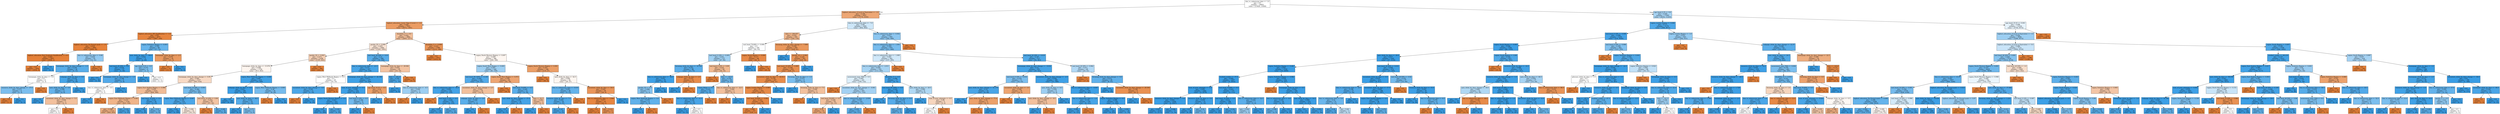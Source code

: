 digraph Tree {
node [shape=box, style="filled", color="black"] ;
0 [label="due_vs_submission_date <= 1.0\ngini = 0.5\nsamples = 26852\nvalue = [13426, 13426]", fillcolor="#e5813900"] ;
1 [label="highest_education_A Level or Equivalent <= 1.0\ngini = 0.358\nsamples = 9357\nvalue = [7174, 2183]", fillcolor="#e58139b1"] ;
0 -> 1 [labeldistance=2.5, labelangle=45, headlabel="True"] ;
2 [label="highest_education_Lower Than A Level <= 1.0\ngini = 0.287\nsamples = 7953\nvalue = [6572, 1381]", fillcolor="#e58139c9"] ;
1 -> 2 ;
3 [label="highest_education_HE Qualification <= 1.0\ngini = 0.05\nsamples = 4071\nvalue = [3967, 104]", fillcolor="#e58139f8"] ;
2 -> 3 ;
4 [label="highest_education_No Formal quals <= 1.0\ngini = 0.016\nsamples = 3982\nvalue = [3950, 32]", fillcolor="#e58139fd"] ;
3 -> 4 ;
5 [label="highest_education_Post Graduate Qualification <= 0.5\ngini = 0.001\nsamples = 3937\nvalue = [3936, 1]", fillcolor="#e58139ff"] ;
4 -> 5 ;
6 [label="gini = 0.0\nsamples = 3936\nvalue = [3936, 0]", fillcolor="#e58139ff"] ;
5 -> 6 ;
7 [label="gini = 0.0\nsamples = 1\nvalue = [0, 1]", fillcolor="#399de5ff"] ;
5 -> 7 ;
8 [label="due_vs_submission_date <= 0.06\ngini = 0.429\nsamples = 45\nvalue = [14, 31]", fillcolor="#399de58c"] ;
4 -> 8 ;
9 [label="homepage_clicks_by_days_change <= -1.5\ngini = 0.239\nsamples = 36\nvalue = [5, 31]", fillcolor="#399de5d6"] ;
8 -> 9 ;
10 [label="homepage_clicks_by_days <= 1.0\ngini = 0.5\nsamples = 6\nvalue = [3, 3]", fillcolor="#e5813900"] ;
9 -> 10 ;
11 [label="resource_clicks_by_days_change <= -37.0\ngini = 0.375\nsamples = 4\nvalue = [1, 3]", fillcolor="#399de5aa"] ;
10 -> 11 ;
12 [label="gini = 0.0\nsamples = 1\nvalue = [1, 0]", fillcolor="#e58139ff"] ;
11 -> 12 ;
13 [label="gini = 0.0\nsamples = 3\nvalue = [0, 3]", fillcolor="#399de5ff"] ;
11 -> 13 ;
14 [label="gini = 0.0\nsamples = 2\nvalue = [2, 0]", fillcolor="#e58139ff"] ;
10 -> 14 ;
15 [label="subpage_clicks_by_days <= 0.5\ngini = 0.124\nsamples = 30\nvalue = [2, 28]", fillcolor="#399de5ed"] ;
9 -> 15 ;
16 [label="quiz_clicks_by_days <= 3.0\ngini = 0.298\nsamples = 11\nvalue = [2, 9]", fillcolor="#399de5c6"] ;
15 -> 16 ;
17 [label="gini = 0.0\nsamples = 8\nvalue = [0, 8]", fillcolor="#399de5ff"] ;
16 -> 17 ;
18 [label="oucontent_clicks_by_days_change <= 5.5\ngini = 0.444\nsamples = 3\nvalue = [2, 1]", fillcolor="#e581397f"] ;
16 -> 18 ;
19 [label="gini = 0.5\nsamples = 2\nvalue = [1, 1]", fillcolor="#e5813900"] ;
18 -> 19 ;
20 [label="gini = 0.0\nsamples = 1\nvalue = [1, 0]", fillcolor="#e58139ff"] ;
18 -> 20 ;
21 [label="gini = 0.0\nsamples = 19\nvalue = [0, 19]", fillcolor="#399de5ff"] ;
15 -> 21 ;
22 [label="gini = 0.0\nsamples = 9\nvalue = [9, 0]", fillcolor="#e58139ff"] ;
8 -> 22 ;
23 [label="region_Yorkshire Region <= 0.003\ngini = 0.309\nsamples = 89\nvalue = [17, 72]", fillcolor="#399de5c3"] ;
3 -> 23 ;
24 [label="quiz_clicks_by_days <= 100.0\ngini = 0.055\nsamples = 71\nvalue = [2, 69]", fillcolor="#399de5f8"] ;
23 -> 24 ;
25 [label="imd_band_20-30% <= 0.5\ngini = 0.029\nsamples = 67\nvalue = [1, 66]", fillcolor="#399de5fb"] ;
24 -> 25 ;
26 [label="gini = 0.0\nsamples = 58\nvalue = [0, 58]", fillcolor="#399de5ff"] ;
25 -> 26 ;
27 [label="homepage_clicks_by_days_change <= -1.5\ngini = 0.198\nsamples = 9\nvalue = [1, 8]", fillcolor="#399de5df"] ;
25 -> 27 ;
28 [label="due_vs_submission_date <= -3.5\ngini = 0.5\nsamples = 2\nvalue = [1, 1]", fillcolor="#e5813900"] ;
27 -> 28 ;
29 [label="gini = 0.0\nsamples = 1\nvalue = [0, 1]", fillcolor="#399de5ff"] ;
28 -> 29 ;
30 [label="gini = 0.0\nsamples = 1\nvalue = [1, 0]", fillcolor="#e58139ff"] ;
28 -> 30 ;
31 [label="gini = 0.0\nsamples = 7\nvalue = [0, 7]", fillcolor="#399de5ff"] ;
27 -> 31 ;
32 [label="age_band_0-35 <= 0.5\ngini = 0.375\nsamples = 4\nvalue = [1, 3]", fillcolor="#399de5aa"] ;
24 -> 32 ;
33 [label="gini = 0.0\nsamples = 2\nvalue = [0, 2]", fillcolor="#399de5ff"] ;
32 -> 33 ;
34 [label="gini = 0.5\nsamples = 2\nvalue = [1, 1]", fillcolor="#e5813900"] ;
32 -> 34 ;
35 [label="homepage_clicks_by_days <= 2.5\ngini = 0.278\nsamples = 18\nvalue = [15, 3]", fillcolor="#e58139cc"] ;
23 -> 35 ;
36 [label="gini = 0.0\nsamples = 15\nvalue = [15, 0]", fillcolor="#e58139ff"] ;
35 -> 36 ;
37 [label="gini = 0.0\nsamples = 3\nvalue = [0, 3]", fillcolor="#399de5ff"] ;
35 -> 37 ;
38 [label="disability_Y <= 0.0\ngini = 0.441\nsamples = 3882\nvalue = [2605, 1277]", fillcolor="#e5813982"] ;
2 -> 38 ;
39 [label="gender_M <= 0.999\ngini = 0.493\nsamples = 2484\nvalue = [1393, 1091]", fillcolor="#e5813937"] ;
38 -> 39 ;
40 [label="gender_M <= 0.001\ngini = 0.473\nsamples = 2198\nvalue = [1355, 843]", fillcolor="#e5813960"] ;
39 -> 40 ;
41 [label="homepage_clicks_by_days <= 15.976\ngini = 0.499\nsamples = 1756\nvalue = [913, 843]", fillcolor="#e5813914"] ;
40 -> 41 ;
42 [label="homepage_clicks_by_days_change <= 0.95\ngini = 0.485\nsamples = 1537\nvalue = [903, 634]", fillcolor="#e581394c"] ;
41 -> 42 ;
43 [label="region_East Anglian Region <= 0.986\ngini = 0.435\nsamples = 1215\nvalue = [826, 389]", fillcolor="#e5813987"] ;
42 -> 43 ;
44 [label="region_East Midlands Region <= 0.993\ngini = 0.412\nsamples = 1159\nvalue = [823, 336]", fillcolor="#e5813997"] ;
43 -> 44 ;
45 [label="gini = 0.388\nsamples = 1113\nvalue = [820, 293]", fillcolor="#e58139a4"] ;
44 -> 45 ;
46 [label="gini = 0.122\nsamples = 46\nvalue = [3, 43]", fillcolor="#399de5ed"] ;
44 -> 46 ;
47 [label="imd_band_10-20% <= 0.5\ngini = 0.101\nsamples = 56\nvalue = [3, 53]", fillcolor="#399de5f1"] ;
43 -> 47 ;
48 [label="gini = 0.043\nsamples = 46\nvalue = [1, 45]", fillcolor="#399de5f9"] ;
47 -> 48 ;
49 [label="gini = 0.32\nsamples = 10\nvalue = [2, 8]", fillcolor="#399de5bf"] ;
47 -> 49 ;
50 [label="imd_band_10-20% <= 0.003\ngini = 0.364\nsamples = 322\nvalue = [77, 245]", fillcolor="#399de5af"] ;
42 -> 50 ;
51 [label="region_West Midlands Region <= 0.047\ngini = 0.156\nsamples = 235\nvalue = [20, 215]", fillcolor="#399de5e7"] ;
50 -> 51 ;
52 [label="gini = 0.02\nsamples = 202\nvalue = [2, 200]", fillcolor="#399de5fc"] ;
51 -> 52 ;
53 [label="gini = 0.496\nsamples = 33\nvalue = [18, 15]", fillcolor="#e581392a"] ;
51 -> 53 ;
54 [label="imd_band_10-20% <= 0.96\ngini = 0.452\nsamples = 87\nvalue = [57, 30]", fillcolor="#e5813979"] ;
50 -> 54 ;
55 [label="gini = 0.0\nsamples = 52\nvalue = [52, 0]", fillcolor="#e58139ff"] ;
54 -> 55 ;
56 [label="gini = 0.245\nsamples = 35\nvalue = [5, 30]", fillcolor="#399de5d4"] ;
54 -> 56 ;
57 [label="region_West Midlands Region <= 0.006\ngini = 0.087\nsamples = 219\nvalue = [10, 209]", fillcolor="#399de5f3"] ;
41 -> 57 ;
58 [label="subpage_clicks_by_days <= 8.5\ngini = 0.021\nsamples = 185\nvalue = [2, 183]", fillcolor="#399de5fc"] ;
57 -> 58 ;
59 [label="gini = 0.0\nsamples = 169\nvalue = [0, 169]", fillcolor="#399de5ff"] ;
58 -> 59 ;
60 [label="quiz_clicks_by_days <= 48.5\ngini = 0.219\nsamples = 16\nvalue = [2, 14]", fillcolor="#399de5db"] ;
58 -> 60 ;
61 [label="gini = 0.0\nsamples = 8\nvalue = [0, 8]", fillcolor="#399de5ff"] ;
60 -> 61 ;
62 [label="gini = 0.375\nsamples = 8\nvalue = [2, 6]", fillcolor="#399de5aa"] ;
60 -> 62 ;
63 [label="region_West Midlands Region <= 0.905\ngini = 0.36\nsamples = 34\nvalue = [8, 26]", fillcolor="#399de5b1"] ;
57 -> 63 ;
64 [label="gini = 0.0\nsamples = 8\nvalue = [8, 0]", fillcolor="#e58139ff"] ;
63 -> 64 ;
65 [label="gini = 0.0\nsamples = 26\nvalue = [0, 26]", fillcolor="#399de5ff"] ;
63 -> 65 ;
66 [label="gini = 0.0\nsamples = 442\nvalue = [442, 0]", fillcolor="#e58139ff"] ;
40 -> 66 ;
67 [label="imd_band_40-50% <= 0.03\ngini = 0.23\nsamples = 286\nvalue = [38, 248]", fillcolor="#399de5d8"] ;
39 -> 67 ;
68 [label="due_vs_submission_date <= -23.5\ngini = 0.137\nsamples = 257\nvalue = [19, 238]", fillcolor="#399de5eb"] ;
67 -> 68 ;
69 [label="region_West Midlands Region <= 0.5\ngini = 0.5\nsamples = 20\nvalue = [10, 10]", fillcolor="#e5813900"] ;
68 -> 69 ;
70 [label="oucontent_clicks_by_days_change <= -4.0\ngini = 0.165\nsamples = 11\nvalue = [1, 10]", fillcolor="#399de5e6"] ;
69 -> 70 ;
71 [label="gini = 0.0\nsamples = 1\nvalue = [1, 0]", fillcolor="#e58139ff"] ;
70 -> 71 ;
72 [label="gini = 0.0\nsamples = 10\nvalue = [0, 10]", fillcolor="#399de5ff"] ;
70 -> 72 ;
73 [label="gini = 0.0\nsamples = 9\nvalue = [9, 0]", fillcolor="#e58139ff"] ;
69 -> 73 ;
74 [label="homepage_clicks_by_days_change <= 26.306\ngini = 0.073\nsamples = 237\nvalue = [9, 228]", fillcolor="#399de5f5"] ;
68 -> 74 ;
75 [label="num_of_prev_attempts <= 0.5\ngini = 0.042\nsamples = 232\nvalue = [5, 227]", fillcolor="#399de5f9"] ;
74 -> 75 ;
76 [label="region_North Western Region <= 0.5\ngini = 0.027\nsamples = 223\nvalue = [3, 220]", fillcolor="#399de5fc"] ;
75 -> 76 ;
77 [label="gini = 0.01\nsamples = 201\nvalue = [1, 200]", fillcolor="#399de5fe"] ;
76 -> 77 ;
78 [label="gini = 0.165\nsamples = 22\nvalue = [2, 20]", fillcolor="#399de5e6"] ;
76 -> 78 ;
79 [label="imd_band_0-10% <= 0.5\ngini = 0.346\nsamples = 9\nvalue = [2, 7]", fillcolor="#399de5b6"] ;
75 -> 79 ;
80 [label="gini = 0.0\nsamples = 7\nvalue = [0, 7]", fillcolor="#399de5ff"] ;
79 -> 80 ;
81 [label="gini = 0.0\nsamples = 2\nvalue = [2, 0]", fillcolor="#e58139ff"] ;
79 -> 81 ;
82 [label="age_band_35-55 <= 0.5\ngini = 0.32\nsamples = 5\nvalue = [4, 1]", fillcolor="#e58139bf"] ;
74 -> 82 ;
83 [label="gini = 0.0\nsamples = 1\nvalue = [0, 1]", fillcolor="#399de5ff"] ;
82 -> 83 ;
84 [label="gini = 0.0\nsamples = 4\nvalue = [4, 0]", fillcolor="#e58139ff"] ;
82 -> 84 ;
85 [label="homepage_clicks_by_days <= 29.082\ngini = 0.452\nsamples = 29\nvalue = [19, 10]", fillcolor="#e5813979"] ;
67 -> 85 ;
86 [label="date <= 201.0\ngini = 0.165\nsamples = 11\nvalue = [1, 10]", fillcolor="#399de5e6"] ;
85 -> 86 ;
87 [label="gini = 0.0\nsamples = 8\nvalue = [0, 8]", fillcolor="#399de5ff"] ;
86 -> 87 ;
88 [label="due_vs_submission_date <= -4.5\ngini = 0.444\nsamples = 3\nvalue = [1, 2]", fillcolor="#399de57f"] ;
86 -> 88 ;
89 [label="gini = 0.0\nsamples = 1\nvalue = [1, 0]", fillcolor="#e58139ff"] ;
88 -> 89 ;
90 [label="gini = 0.0\nsamples = 2\nvalue = [0, 2]", fillcolor="#399de5ff"] ;
88 -> 90 ;
91 [label="gini = 0.0\nsamples = 18\nvalue = [18, 0]", fillcolor="#e58139ff"] ;
85 -> 91 ;
92 [label="disability_Y <= 0.999\ngini = 0.231\nsamples = 1398\nvalue = [1212, 186]", fillcolor="#e58139d8"] ;
38 -> 92 ;
93 [label="gini = 0.0\nsamples = 1012\nvalue = [1012, 0]", fillcolor="#e58139ff"] ;
92 -> 93 ;
94 [label="region_North Western Region <= 0.007\ngini = 0.499\nsamples = 386\nvalue = [200, 186]", fillcolor="#e5813912"] ;
92 -> 94 ;
95 [label="region_South West Region <= 0.005\ngini = 0.447\nsamples = 240\nvalue = [81, 159]", fillcolor="#399de57d"] ;
94 -> 95 ;
96 [label="imd_band_90-100% <= 0.109\ngini = 0.209\nsamples = 160\nvalue = [19, 141]", fillcolor="#399de5dd"] ;
95 -> 96 ;
97 [label="due_vs_submission_date <= -45.0\ngini = 0.094\nsamples = 142\nvalue = [7, 135]", fillcolor="#399de5f2"] ;
96 -> 97 ;
98 [label="gini = 0.0\nsamples = 1\nvalue = [1, 0]", fillcolor="#e58139ff"] ;
97 -> 98 ;
99 [label="imd_band_0-10% <= 0.5\ngini = 0.081\nsamples = 141\nvalue = [6, 135]", fillcolor="#399de5f4"] ;
97 -> 99 ;
100 [label="gini = 0.05\nsamples = 118\nvalue = [3, 115]", fillcolor="#399de5f8"] ;
99 -> 100 ;
101 [label="gini = 0.227\nsamples = 23\nvalue = [3, 20]", fillcolor="#399de5d9"] ;
99 -> 101 ;
102 [label="oucontent_clicks_by_days_change <= 2.5\ngini = 0.444\nsamples = 18\nvalue = [12, 6]", fillcolor="#e581397f"] ;
96 -> 102 ;
103 [label="subpage_clicks_by_days <= 2.0\ngini = 0.245\nsamples = 7\nvalue = [1, 6]", fillcolor="#399de5d4"] ;
102 -> 103 ;
104 [label="gini = 0.0\nsamples = 6\nvalue = [0, 6]", fillcolor="#399de5ff"] ;
103 -> 104 ;
105 [label="gini = 0.0\nsamples = 1\nvalue = [1, 0]", fillcolor="#e58139ff"] ;
103 -> 105 ;
106 [label="gini = 0.0\nsamples = 11\nvalue = [11, 0]", fillcolor="#e58139ff"] ;
102 -> 106 ;
107 [label="region_South West Region <= 0.972\ngini = 0.349\nsamples = 80\nvalue = [62, 18]", fillcolor="#e58139b5"] ;
95 -> 107 ;
108 [label="gini = 0.0\nsamples = 59\nvalue = [59, 0]", fillcolor="#e58139ff"] ;
107 -> 108 ;
109 [label="imd_band_70-80% <= 0.5\ngini = 0.245\nsamples = 21\nvalue = [3, 18]", fillcolor="#399de5d4"] ;
107 -> 109 ;
110 [label="quiz_clicks_by_days_change <= 37.0\ngini = 0.105\nsamples = 18\nvalue = [1, 17]", fillcolor="#399de5f0"] ;
109 -> 110 ;
111 [label="gini = 0.0\nsamples = 17\nvalue = [0, 17]", fillcolor="#399de5ff"] ;
110 -> 111 ;
112 [label="gini = 0.0\nsamples = 1\nvalue = [1, 0]", fillcolor="#e58139ff"] ;
110 -> 112 ;
113 [label="date <= 92.5\ngini = 0.444\nsamples = 3\nvalue = [2, 1]", fillcolor="#e581397f"] ;
109 -> 113 ;
114 [label="gini = 0.0\nsamples = 1\nvalue = [0, 1]", fillcolor="#399de5ff"] ;
113 -> 114 ;
115 [label="gini = 0.0\nsamples = 2\nvalue = [2, 0]", fillcolor="#e58139ff"] ;
113 -> 115 ;
116 [label="region_North Western Region <= 0.991\ngini = 0.301\nsamples = 146\nvalue = [119, 27]", fillcolor="#e58139c5"] ;
94 -> 116 ;
117 [label="gini = 0.0\nsamples = 90\nvalue = [90, 0]", fillcolor="#e58139ff"] ;
116 -> 117 ;
118 [label="quiz_clicks_by_days <= 42.5\ngini = 0.499\nsamples = 56\nvalue = [29, 27]", fillcolor="#e5813912"] ;
116 -> 118 ;
119 [label="due_vs_submission_date <= 0.019\ngini = 0.293\nsamples = 28\nvalue = [5, 23]", fillcolor="#399de5c8"] ;
118 -> 119 ;
120 [label="resource_clicks_by_days <= 7.5\ngini = 0.204\nsamples = 26\nvalue = [3, 23]", fillcolor="#399de5de"] ;
119 -> 120 ;
121 [label="gini = 0.147\nsamples = 25\nvalue = [2, 23]", fillcolor="#399de5e9"] ;
120 -> 121 ;
122 [label="gini = 0.0\nsamples = 1\nvalue = [1, 0]", fillcolor="#e58139ff"] ;
120 -> 122 ;
123 [label="gini = 0.0\nsamples = 2\nvalue = [2, 0]", fillcolor="#e58139ff"] ;
119 -> 123 ;
124 [label="oucontent_clicks_by_days <= 30.0\ngini = 0.245\nsamples = 28\nvalue = [24, 4]", fillcolor="#e58139d4"] ;
118 -> 124 ;
125 [label="due_vs_submission_date <= -1.049\ngini = 0.077\nsamples = 25\nvalue = [24, 1]", fillcolor="#e58139f4"] ;
124 -> 125 ;
126 [label="gini = 0.0\nsamples = 17\nvalue = [17, 0]", fillcolor="#e58139ff"] ;
125 -> 126 ;
127 [label="gini = 0.219\nsamples = 8\nvalue = [7, 1]", fillcolor="#e58139db"] ;
125 -> 127 ;
128 [label="gini = 0.0\nsamples = 3\nvalue = [0, 3]", fillcolor="#399de5ff"] ;
124 -> 128 ;
129 [label="due_vs_submission_date <= -7.0\ngini = 0.49\nsamples = 1404\nvalue = [602, 802]", fillcolor="#399de540"] ;
1 -> 129 ;
130 [label="date <= 166.057\ngini = 0.416\nsamples = 454\nvalue = [320, 134]", fillcolor="#e5813994"] ;
129 -> 130 ;
131 [label="imd_band_70-80% <= 0.009\ngini = 0.5\nsamples = 185\nvalue = [92, 93]", fillcolor="#399de503"] ;
130 -> 131 ;
132 [label="imd_band_0-10% <= 0.005\ngini = 0.451\nsamples = 137\nvalue = [47, 90]", fillcolor="#399de57a"] ;
131 -> 132 ;
133 [label="forumng_clicks_by_days <= 16.169\ngini = 0.252\nsamples = 88\nvalue = [13, 75]", fillcolor="#399de5d3"] ;
132 -> 133 ;
134 [label="due_vs_submission_date <= -36.0\ngini = 0.051\nsamples = 76\nvalue = [2, 74]", fillcolor="#399de5f8"] ;
133 -> 134 ;
135 [label="gender_M <= 0.5\ngini = 0.408\nsamples = 7\nvalue = [2, 5]", fillcolor="#399de599"] ;
134 -> 135 ;
136 [label="region_West Midlands Region <= 0.5\ngini = 0.278\nsamples = 6\nvalue = [1, 5]", fillcolor="#399de5cc"] ;
135 -> 136 ;
137 [label="gini = 0.0\nsamples = 5\nvalue = [0, 5]", fillcolor="#399de5ff"] ;
136 -> 137 ;
138 [label="gini = 0.0\nsamples = 1\nvalue = [1, 0]", fillcolor="#e58139ff"] ;
136 -> 138 ;
139 [label="gini = 0.0\nsamples = 1\nvalue = [1, 0]", fillcolor="#e58139ff"] ;
135 -> 139 ;
140 [label="gini = 0.0\nsamples = 69\nvalue = [0, 69]", fillcolor="#399de5ff"] ;
134 -> 140 ;
141 [label="subpage_clicks_by_days <= 2.0\ngini = 0.153\nsamples = 12\nvalue = [11, 1]", fillcolor="#e58139e8"] ;
133 -> 141 ;
142 [label="gini = 0.0\nsamples = 1\nvalue = [0, 1]", fillcolor="#399de5ff"] ;
141 -> 142 ;
143 [label="gini = 0.0\nsamples = 11\nvalue = [11, 0]", fillcolor="#e58139ff"] ;
141 -> 143 ;
144 [label="imd_band_0-10% <= 0.99\ngini = 0.425\nsamples = 49\nvalue = [34, 15]", fillcolor="#e581398e"] ;
132 -> 144 ;
145 [label="gini = 0.0\nsamples = 30\nvalue = [30, 0]", fillcolor="#e58139ff"] ;
144 -> 145 ;
146 [label="date <= 145.0\ngini = 0.332\nsamples = 19\nvalue = [4, 15]", fillcolor="#399de5bb"] ;
144 -> 146 ;
147 [label="region_Wales <= 0.5\ngini = 0.219\nsamples = 16\nvalue = [2, 14]", fillcolor="#399de5db"] ;
146 -> 147 ;
148 [label="due_vs_submission_date <= -11.5\ngini = 0.124\nsamples = 15\nvalue = [1, 14]", fillcolor="#399de5ed"] ;
147 -> 148 ;
149 [label="gini = 0.0\nsamples = 13\nvalue = [0, 13]", fillcolor="#399de5ff"] ;
148 -> 149 ;
150 [label="gini = 0.5\nsamples = 2\nvalue = [1, 1]", fillcolor="#e5813900"] ;
148 -> 150 ;
151 [label="gini = 0.0\nsamples = 1\nvalue = [1, 0]", fillcolor="#e58139ff"] ;
147 -> 151 ;
152 [label="due_vs_submission_date <= -22.5\ngini = 0.444\nsamples = 3\nvalue = [2, 1]", fillcolor="#e581397f"] ;
146 -> 152 ;
153 [label="gini = 0.0\nsamples = 2\nvalue = [2, 0]", fillcolor="#e58139ff"] ;
152 -> 153 ;
154 [label="gini = 0.0\nsamples = 1\nvalue = [0, 1]", fillcolor="#399de5ff"] ;
152 -> 154 ;
155 [label="region_South Region <= 0.009\ngini = 0.117\nsamples = 48\nvalue = [45, 3]", fillcolor="#e58139ee"] ;
131 -> 155 ;
156 [label="gini = 0.0\nsamples = 3\nvalue = [0, 3]", fillcolor="#399de5ff"] ;
155 -> 156 ;
157 [label="gini = 0.0\nsamples = 45\nvalue = [45, 0]", fillcolor="#e58139ff"] ;
155 -> 157 ;
158 [label="forumng_clicks_by_days_change <= -7.999\ngini = 0.258\nsamples = 269\nvalue = [228, 41]", fillcolor="#e58139d1"] ;
130 -> 158 ;
159 [label="gini = 0.0\nsamples = 7\nvalue = [0, 7]", fillcolor="#399de5ff"] ;
158 -> 159 ;
160 [label="gender_M <= 0.992\ngini = 0.226\nsamples = 262\nvalue = [228, 34]", fillcolor="#e58139d9"] ;
158 -> 160 ;
161 [label="imd_band_10-20% <= 0.985\ngini = 0.189\nsamples = 255\nvalue = [228, 27]", fillcolor="#e58139e1"] ;
160 -> 161 ;
162 [label="oucontent_clicks_by_days <= 44.812\ngini = 0.156\nsamples = 247\nvalue = [226, 21]", fillcolor="#e58139e7"] ;
161 -> 162 ;
163 [label="region_London Region <= 0.985\ngini = 0.13\nsamples = 243\nvalue = [226, 17]", fillcolor="#e58139ec"] ;
162 -> 163 ;
164 [label="imd_band_50-60% <= 0.992\ngini = 0.103\nsamples = 239\nvalue = [226, 13]", fillcolor="#e58139f0"] ;
163 -> 164 ;
165 [label="gini = 0.089\nsamples = 237\nvalue = [226, 11]", fillcolor="#e58139f3"] ;
164 -> 165 ;
166 [label="gini = 0.0\nsamples = 2\nvalue = [0, 2]", fillcolor="#399de5ff"] ;
164 -> 166 ;
167 [label="gini = 0.0\nsamples = 4\nvalue = [0, 4]", fillcolor="#399de5ff"] ;
163 -> 167 ;
168 [label="gini = 0.0\nsamples = 4\nvalue = [0, 4]", fillcolor="#399de5ff"] ;
162 -> 168 ;
169 [label="forumng_clicks_by_days <= 1.5\ngini = 0.375\nsamples = 8\nvalue = [2, 6]", fillcolor="#399de5aa"] ;
161 -> 169 ;
170 [label="gini = 0.0\nsamples = 5\nvalue = [0, 5]", fillcolor="#399de5ff"] ;
169 -> 170 ;
171 [label="forumng_clicks_by_days <= 7.5\ngini = 0.444\nsamples = 3\nvalue = [2, 1]", fillcolor="#e581397f"] ;
169 -> 171 ;
172 [label="gini = 0.0\nsamples = 2\nvalue = [2, 0]", fillcolor="#e58139ff"] ;
171 -> 172 ;
173 [label="gini = 0.0\nsamples = 1\nvalue = [0, 1]", fillcolor="#399de5ff"] ;
171 -> 173 ;
174 [label="gini = 0.0\nsamples = 7\nvalue = [0, 7]", fillcolor="#399de5ff"] ;
160 -> 174 ;
175 [label="due_vs_submission_date <= 0.002\ngini = 0.417\nsamples = 950\nvalue = [282, 668]", fillcolor="#399de593"] ;
129 -> 175 ;
176 [label="due_vs_submission_date <= -1.001\ngini = 0.365\nsamples = 879\nvalue = [211, 668]", fillcolor="#399de5ae"] ;
175 -> 176 ;
177 [label="due_vs_submission_date <= -1.995\ngini = 0.491\nsamples = 362\nvalue = [157, 205]", fillcolor="#399de53c"] ;
176 -> 177 ;
178 [label="due_vs_submission_date <= -2.011\ngini = 0.458\nsamples = 318\nvalue = [113, 205]", fillcolor="#399de572"] ;
177 -> 178 ;
179 [label="assessment_type_TMA <= 0.5\ngini = 0.495\nsamples = 241\nvalue = [109, 132]", fillcolor="#399de52c"] ;
178 -> 179 ;
180 [label="gini = 0.0\nsamples = 38\nvalue = [38, 0]", fillcolor="#e58139ff"] ;
179 -> 180 ;
181 [label="oucontent_clicks_by_days_change <= -0.061\ngini = 0.455\nsamples = 203\nvalue = [71, 132]", fillcolor="#399de576"] ;
179 -> 181 ;
182 [label="imd_band_50-60% <= 0.5\ngini = 0.448\nsamples = 62\nvalue = [41, 21]", fillcolor="#e581397c"] ;
181 -> 182 ;
183 [label="gini = 0.35\nsamples = 53\nvalue = [41, 12]", fillcolor="#e58139b4"] ;
182 -> 183 ;
184 [label="gini = 0.0\nsamples = 9\nvalue = [0, 9]", fillcolor="#399de5ff"] ;
182 -> 184 ;
185 [label="due_vs_submission_date <= -2.939\ngini = 0.335\nsamples = 141\nvalue = [30, 111]", fillcolor="#399de5ba"] ;
181 -> 185 ;
186 [label="gini = 0.259\nsamples = 131\nvalue = [20, 111]", fillcolor="#399de5d1"] ;
185 -> 186 ;
187 [label="gini = 0.0\nsamples = 10\nvalue = [10, 0]", fillcolor="#e58139ff"] ;
185 -> 187 ;
188 [label="disability_Y <= 0.5\ngini = 0.098\nsamples = 77\nvalue = [4, 73]", fillcolor="#399de5f1"] ;
178 -> 188 ;
189 [label="imd_band_90-100% <= 0.5\ngini = 0.029\nsamples = 69\nvalue = [1, 68]", fillcolor="#399de5fb"] ;
188 -> 189 ;
190 [label="gini = 0.0\nsamples = 61\nvalue = [0, 61]", fillcolor="#399de5ff"] ;
189 -> 190 ;
191 [label="forumng_clicks_by_days <= 6.5\ngini = 0.219\nsamples = 8\nvalue = [1, 7]", fillcolor="#399de5db"] ;
189 -> 191 ;
192 [label="gini = 0.278\nsamples = 6\nvalue = [1, 5]", fillcolor="#399de5cc"] ;
191 -> 192 ;
193 [label="gini = 0.0\nsamples = 2\nvalue = [0, 2]", fillcolor="#399de5ff"] ;
191 -> 193 ;
194 [label="quiz_clicks_by_days <= 20.5\ngini = 0.469\nsamples = 8\nvalue = [3, 5]", fillcolor="#399de566"] ;
188 -> 194 ;
195 [label="gini = 0.0\nsamples = 3\nvalue = [0, 3]", fillcolor="#399de5ff"] ;
194 -> 195 ;
196 [label="num_of_prev_attempts <= 0.5\ngini = 0.48\nsamples = 5\nvalue = [3, 2]", fillcolor="#e5813955"] ;
194 -> 196 ;
197 [label="gini = 0.5\nsamples = 4\nvalue = [2, 2]", fillcolor="#e5813900"] ;
196 -> 197 ;
198 [label="gini = 0.0\nsamples = 1\nvalue = [1, 0]", fillcolor="#e58139ff"] ;
196 -> 198 ;
199 [label="gini = 0.0\nsamples = 44\nvalue = [44, 0]", fillcolor="#e58139ff"] ;
177 -> 199 ;
200 [label="imd_band_20-30% <= 0.019\ngini = 0.187\nsamples = 517\nvalue = [54, 463]", fillcolor="#399de5e1"] ;
176 -> 200 ;
201 [label="homepage_clicks_by_days_change <= -0.032\ngini = 0.12\nsamples = 451\nvalue = [29, 422]", fillcolor="#399de5ed"] ;
200 -> 201 ;
202 [label="imd_band_0-10% <= 0.016\ngini = 0.378\nsamples = 71\nvalue = [18, 53]", fillcolor="#399de5a8"] ;
201 -> 202 ;
203 [label="quiz_clicks_by_days_change <= 41.176\ngini = 0.14\nsamples = 53\nvalue = [4, 49]", fillcolor="#399de5ea"] ;
202 -> 203 ;
204 [label="gini = 0.0\nsamples = 48\nvalue = [0, 48]", fillcolor="#399de5ff"] ;
203 -> 204 ;
205 [label="quiz_clicks_by_days_change <= 77.0\ngini = 0.32\nsamples = 5\nvalue = [4, 1]", fillcolor="#e58139bf"] ;
203 -> 205 ;
206 [label="gini = 0.0\nsamples = 4\nvalue = [4, 0]", fillcolor="#e58139ff"] ;
205 -> 206 ;
207 [label="gini = 0.0\nsamples = 1\nvalue = [0, 1]", fillcolor="#399de5ff"] ;
205 -> 207 ;
208 [label="oucontent_clicks_by_days <= 3.5\ngini = 0.346\nsamples = 18\nvalue = [14, 4]", fillcolor="#e58139b6"] ;
202 -> 208 ;
209 [label="gini = 0.0\nsamples = 14\nvalue = [14, 0]", fillcolor="#e58139ff"] ;
208 -> 209 ;
210 [label="gini = 0.0\nsamples = 4\nvalue = [0, 4]", fillcolor="#399de5ff"] ;
208 -> 210 ;
211 [label="oucontent_clicks_by_days_change <= -2.5\ngini = 0.056\nsamples = 380\nvalue = [11, 369]", fillcolor="#399de5f7"] ;
201 -> 211 ;
212 [label="quiz_clicks_by_days <= 8.5\ngini = 0.444\nsamples = 6\nvalue = [2, 4]", fillcolor="#399de57f"] ;
211 -> 212 ;
213 [label="quiz_clicks_by_days_change <= -0.5\ngini = 0.444\nsamples = 3\nvalue = [2, 1]", fillcolor="#e581397f"] ;
212 -> 213 ;
214 [label="gini = 0.0\nsamples = 1\nvalue = [0, 1]", fillcolor="#399de5ff"] ;
213 -> 214 ;
215 [label="gini = 0.0\nsamples = 2\nvalue = [2, 0]", fillcolor="#e58139ff"] ;
213 -> 215 ;
216 [label="gini = 0.0\nsamples = 3\nvalue = [0, 3]", fillcolor="#399de5ff"] ;
212 -> 216 ;
217 [label="due_vs_submission_date <= -0.047\ngini = 0.047\nsamples = 374\nvalue = [9, 365]", fillcolor="#399de5f9"] ;
211 -> 217 ;
218 [label="due_vs_submission_date <= -1.0\ngini = 0.116\nsamples = 129\nvalue = [8, 121]", fillcolor="#399de5ee"] ;
217 -> 218 ;
219 [label="gini = 0.062\nsamples = 125\nvalue = [4, 121]", fillcolor="#399de5f7"] ;
218 -> 219 ;
220 [label="gini = 0.0\nsamples = 4\nvalue = [4, 0]", fillcolor="#e58139ff"] ;
218 -> 220 ;
221 [label="region_Yorkshire Region <= 0.5\ngini = 0.008\nsamples = 245\nvalue = [1, 244]", fillcolor="#399de5fe"] ;
217 -> 221 ;
222 [label="gini = 0.0\nsamples = 225\nvalue = [0, 225]", fillcolor="#399de5ff"] ;
221 -> 222 ;
223 [label="gini = 0.095\nsamples = 20\nvalue = [1, 19]", fillcolor="#399de5f2"] ;
221 -> 223 ;
224 [label="imd_band_20-30% <= 0.962\ngini = 0.471\nsamples = 66\nvalue = [25, 41]", fillcolor="#399de564"] ;
200 -> 224 ;
225 [label="gini = 0.0\nsamples = 17\nvalue = [17, 0]", fillcolor="#e58139ff"] ;
224 -> 225 ;
226 [label="forumng_clicks_by_days_change <= 9.5\ngini = 0.273\nsamples = 49\nvalue = [8, 41]", fillcolor="#399de5cd"] ;
224 -> 226 ;
227 [label="gini = 0.0\nsamples = 40\nvalue = [0, 40]", fillcolor="#399de5ff"] ;
226 -> 227 ;
228 [label="oucontent_clicks_by_days_change <= 29.595\ngini = 0.198\nsamples = 9\nvalue = [8, 1]", fillcolor="#e58139df"] ;
226 -> 228 ;
229 [label="gini = 0.0\nsamples = 1\nvalue = [0, 1]", fillcolor="#399de5ff"] ;
228 -> 229 ;
230 [label="gini = 0.0\nsamples = 8\nvalue = [8, 0]", fillcolor="#e58139ff"] ;
228 -> 230 ;
231 [label="gini = 0.0\nsamples = 71\nvalue = [71, 0]", fillcolor="#e58139ff"] ;
175 -> 231 ;
232 [label="age_band_0-35 <= 0.0\ngini = 0.459\nsamples = 17495\nvalue = [6252, 11243]", fillcolor="#399de571"] ;
0 -> 232 [labeldistance=2.5, labelangle=-45, headlabel="False"] ;
233 [label="region_London Region <= 0.006\ngini = 0.177\nsamples = 5179\nvalue = [508, 4671]", fillcolor="#399de5e3"] ;
232 -> 233 ;
234 [label="imd_band_0-10% <= 0.008\ngini = 0.096\nsamples = 4256\nvalue = [216, 4040]", fillcolor="#399de5f1"] ;
233 -> 234 ;
235 [label="region_South Region <= 0.005\ngini = 0.046\nsamples = 3794\nvalue = [89, 3705]", fillcolor="#399de5f9"] ;
234 -> 235 ;
236 [label="quiz_clicks_by_days <= 29.5\ngini = 0.017\nsamples = 3181\nvalue = [27, 3154]", fillcolor="#399de5fd"] ;
235 -> 236 ;
237 [label="region_Yorkshire Region <= 0.481\ngini = 0.007\nsamples = 2709\nvalue = [10, 2699]", fillcolor="#399de5fe"] ;
236 -> 237 ;
238 [label="studied_credits <= 37.5\ngini = 0.004\nsamples = 2457\nvalue = [5, 2452]", fillcolor="#399de5fe"] ;
237 -> 238 ;
239 [label="num_of_prev_attempts <= 0.5\ngini = 0.003\nsamples = 2282\nvalue = [3, 2279]", fillcolor="#399de5ff"] ;
238 -> 239 ;
240 [label="resource_clicks_by_days_change <= 5.5\ngini = 0.002\nsamples = 2249\nvalue = [2, 2247]", fillcolor="#399de5ff"] ;
239 -> 240 ;
241 [label="gini = 0.001\nsamples = 2172\nvalue = [1, 2171]", fillcolor="#399de5ff"] ;
240 -> 241 ;
242 [label="gini = 0.026\nsamples = 77\nvalue = [1, 76]", fillcolor="#399de5fc"] ;
240 -> 242 ;
243 [label="resource_clicks_by_days <= 5.5\ngini = 0.059\nsamples = 33\nvalue = [1, 32]", fillcolor="#399de5f7"] ;
239 -> 243 ;
244 [label="gini = 0.0\nsamples = 28\nvalue = [0, 28]", fillcolor="#399de5ff"] ;
243 -> 244 ;
245 [label="gini = 0.32\nsamples = 5\nvalue = [1, 4]", fillcolor="#399de5bf"] ;
243 -> 245 ;
246 [label="imd_band_70-80% <= 0.5\ngini = 0.023\nsamples = 175\nvalue = [2, 173]", fillcolor="#399de5fc"] ;
238 -> 246 ;
247 [label="imd_band_10-20% <= 0.5\ngini = 0.012\nsamples = 168\nvalue = [1, 167]", fillcolor="#399de5fd"] ;
246 -> 247 ;
248 [label="gini = 0.0\nsamples = 155\nvalue = [0, 155]", fillcolor="#399de5ff"] ;
247 -> 248 ;
249 [label="gini = 0.142\nsamples = 13\nvalue = [1, 12]", fillcolor="#399de5ea"] ;
247 -> 249 ;
250 [label="due_vs_submission_date <= 32.5\ngini = 0.245\nsamples = 7\nvalue = [1, 6]", fillcolor="#399de5d4"] ;
246 -> 250 ;
251 [label="gini = 0.444\nsamples = 3\nvalue = [1, 2]", fillcolor="#399de57f"] ;
250 -> 251 ;
252 [label="gini = 0.0\nsamples = 4\nvalue = [0, 4]", fillcolor="#399de5ff"] ;
250 -> 252 ;
253 [label="region_Yorkshire Region <= 0.982\ngini = 0.039\nsamples = 252\nvalue = [5, 247]", fillcolor="#399de5fa"] ;
237 -> 253 ;
254 [label="gini = 0.0\nsamples = 2\nvalue = [2, 0]", fillcolor="#e58139ff"] ;
253 -> 254 ;
255 [label="homepage_clicks_by_days <= 0.5\ngini = 0.024\nsamples = 250\nvalue = [3, 247]", fillcolor="#399de5fc"] ;
253 -> 255 ;
256 [label="due_vs_submission_date <= 8.0\ngini = 0.105\nsamples = 36\nvalue = [2, 34]", fillcolor="#399de5f0"] ;
255 -> 256 ;
257 [label="gini = 0.298\nsamples = 11\nvalue = [2, 9]", fillcolor="#399de5c6"] ;
256 -> 257 ;
258 [label="gini = 0.0\nsamples = 25\nvalue = [0, 25]", fillcolor="#399de5ff"] ;
256 -> 258 ;
259 [label="quiz_clicks_by_days <= 14.5\ngini = 0.009\nsamples = 214\nvalue = [1, 213]", fillcolor="#399de5fe"] ;
255 -> 259 ;
260 [label="gini = 0.0\nsamples = 177\nvalue = [0, 177]", fillcolor="#399de5ff"] ;
259 -> 260 ;
261 [label="gini = 0.053\nsamples = 37\nvalue = [1, 36]", fillcolor="#399de5f8"] ;
259 -> 261 ;
262 [label="imd_band_40-50% <= 0.031\ngini = 0.069\nsamples = 472\nvalue = [17, 455]", fillcolor="#399de5f5"] ;
236 -> 262 ;
263 [label="oucontent_clicks_by_days <= 0.5\ngini = 0.019\nsamples = 415\nvalue = [4, 411]", fillcolor="#399de5fd"] ;
262 -> 263 ;
264 [label="due_vs_submission_date <= 18.5\ngini = 0.198\nsamples = 27\nvalue = [3, 24]", fillcolor="#399de5df"] ;
263 -> 264 ;
265 [label="due_vs_submission_date <= 5.0\ngini = 0.32\nsamples = 15\nvalue = [3, 12]", fillcolor="#399de5bf"] ;
264 -> 265 ;
266 [label="gini = 0.18\nsamples = 10\nvalue = [1, 9]", fillcolor="#399de5e3"] ;
265 -> 266 ;
267 [label="gini = 0.48\nsamples = 5\nvalue = [2, 3]", fillcolor="#399de555"] ;
265 -> 267 ;
268 [label="gini = 0.0\nsamples = 12\nvalue = [0, 12]", fillcolor="#399de5ff"] ;
264 -> 268 ;
269 [label="oucontent_clicks_by_days <= 17.5\ngini = 0.005\nsamples = 388\nvalue = [1, 387]", fillcolor="#399de5fe"] ;
263 -> 269 ;
270 [label="region_East Anglian Region <= 0.5\ngini = 0.041\nsamples = 48\nvalue = [1, 47]", fillcolor="#399de5fa"] ;
269 -> 270 ;
271 [label="gini = 0.0\nsamples = 42\nvalue = [0, 42]", fillcolor="#399de5ff"] ;
270 -> 271 ;
272 [label="gini = 0.278\nsamples = 6\nvalue = [1, 5]", fillcolor="#399de5cc"] ;
270 -> 272 ;
273 [label="gini = 0.0\nsamples = 340\nvalue = [0, 340]", fillcolor="#399de5ff"] ;
269 -> 273 ;
274 [label="imd_band_40-50% <= 0.92\ngini = 0.352\nsamples = 57\nvalue = [13, 44]", fillcolor="#399de5b4"] ;
262 -> 274 ;
275 [label="gini = 0.0\nsamples = 12\nvalue = [12, 0]", fillcolor="#e58139ff"] ;
274 -> 275 ;
276 [label="resource_clicks_by_days <= 15.5\ngini = 0.043\nsamples = 45\nvalue = [1, 44]", fillcolor="#399de5f9"] ;
274 -> 276 ;
277 [label="gini = 0.0\nsamples = 39\nvalue = [0, 39]", fillcolor="#399de5ff"] ;
276 -> 277 ;
278 [label="due_vs_submission_date <= 6.5\ngini = 0.278\nsamples = 6\nvalue = [1, 5]", fillcolor="#399de5cc"] ;
276 -> 278 ;
279 [label="gini = 0.0\nsamples = 1\nvalue = [1, 0]", fillcolor="#e58139ff"] ;
278 -> 279 ;
280 [label="gini = 0.0\nsamples = 5\nvalue = [0, 5]", fillcolor="#399de5ff"] ;
278 -> 280 ;
281 [label="region_South Region <= 0.98\ngini = 0.182\nsamples = 613\nvalue = [62, 551]", fillcolor="#399de5e2"] ;
235 -> 281 ;
282 [label="gini = 0.0\nsamples = 35\nvalue = [35, 0]", fillcolor="#e58139ff"] ;
281 -> 282 ;
283 [label="resource_clicks_by_days <= 10.5\ngini = 0.089\nsamples = 578\nvalue = [27, 551]", fillcolor="#399de5f3"] ;
281 -> 283 ;
284 [label="resource_clicks_by_days_change <= -1.5\ngini = 0.05\nsamples = 541\nvalue = [14, 527]", fillcolor="#399de5f8"] ;
283 -> 284 ;
285 [label="quiz_clicks_by_days_change <= 18.5\ngini = 0.469\nsamples = 32\nvalue = [12, 20]", fillcolor="#399de566"] ;
284 -> 285 ;
286 [label="gini = 0.0\nsamples = 19\nvalue = [0, 19]", fillcolor="#399de5ff"] ;
285 -> 286 ;
287 [label="due_vs_submission_date <= 48.0\ngini = 0.142\nsamples = 13\nvalue = [12, 1]", fillcolor="#e58139ea"] ;
285 -> 287 ;
288 [label="gini = 0.0\nsamples = 12\nvalue = [12, 0]", fillcolor="#e58139ff"] ;
287 -> 288 ;
289 [label="gini = 0.0\nsamples = 1\nvalue = [0, 1]", fillcolor="#399de5ff"] ;
287 -> 289 ;
290 [label="imd_band_20-30% <= 0.5\ngini = 0.008\nsamples = 509\nvalue = [2, 507]", fillcolor="#399de5fe"] ;
284 -> 290 ;
291 [label="due_vs_submission_date <= 1.5\ngini = 0.004\nsamples = 487\nvalue = [1, 486]", fillcolor="#399de5fe"] ;
290 -> 291 ;
292 [label="gini = 0.049\nsamples = 40\nvalue = [1, 39]", fillcolor="#399de5f8"] ;
291 -> 292 ;
293 [label="gini = 0.0\nsamples = 447\nvalue = [0, 447]", fillcolor="#399de5ff"] ;
291 -> 293 ;
294 [label="oucontent_clicks_by_days <= 12.0\ngini = 0.087\nsamples = 22\nvalue = [1, 21]", fillcolor="#399de5f3"] ;
290 -> 294 ;
295 [label="gini = 0.0\nsamples = 17\nvalue = [0, 17]", fillcolor="#399de5ff"] ;
294 -> 295 ;
296 [label="gini = 0.32\nsamples = 5\nvalue = [1, 4]", fillcolor="#399de5bf"] ;
294 -> 296 ;
297 [label="quiz_clicks_by_days <= 46.5\ngini = 0.456\nsamples = 37\nvalue = [13, 24]", fillcolor="#399de575"] ;
283 -> 297 ;
298 [label="gini = 0.0\nsamples = 22\nvalue = [0, 22]", fillcolor="#399de5ff"] ;
297 -> 298 ;
299 [label="due_vs_submission_date <= 86.0\ngini = 0.231\nsamples = 15\nvalue = [13, 2]", fillcolor="#e58139d8"] ;
297 -> 299 ;
300 [label="gini = 0.0\nsamples = 13\nvalue = [13, 0]", fillcolor="#e58139ff"] ;
299 -> 300 ;
301 [label="gini = 0.0\nsamples = 2\nvalue = [0, 2]", fillcolor="#399de5ff"] ;
299 -> 301 ;
302 [label="imd_band_0-10% <= 0.998\ngini = 0.399\nsamples = 462\nvalue = [127, 335]", fillcolor="#399de59e"] ;
234 -> 302 ;
303 [label="gini = 0.0\nsamples = 87\nvalue = [87, 0]", fillcolor="#e58139ff"] ;
302 -> 303 ;
304 [label="region_Yorkshire Region <= 0.001\ngini = 0.191\nsamples = 375\nvalue = [40, 335]", fillcolor="#399de5e1"] ;
302 -> 304 ;
305 [label="homepage_clicks_by_days_change <= -22.5\ngini = 0.034\nsamples = 289\nvalue = [5, 284]", fillcolor="#399de5fb"] ;
304 -> 305 ;
306 [label="glossary_clicks_by_days <= 1.5\ngini = 0.5\nsamples = 2\nvalue = [1, 1]", fillcolor="#e5813900"] ;
305 -> 306 ;
307 [label="gini = 0.0\nsamples = 1\nvalue = [1, 0]", fillcolor="#e58139ff"] ;
306 -> 307 ;
308 [label="gini = 0.0\nsamples = 1\nvalue = [0, 1]", fillcolor="#399de5ff"] ;
306 -> 308 ;
309 [label="due_vs_submission_date <= 3.5\ngini = 0.027\nsamples = 287\nvalue = [4, 283]", fillcolor="#399de5fb"] ;
305 -> 309 ;
310 [label="resource_clicks_by_days <= 4.5\ngini = 0.083\nsamples = 69\nvalue = [3, 66]", fillcolor="#399de5f3"] ;
309 -> 310 ;
311 [label="date <= 197.5\ngini = 0.035\nsamples = 56\nvalue = [1, 55]", fillcolor="#399de5fa"] ;
310 -> 311 ;
312 [label="gini = 0.0\nsamples = 40\nvalue = [0, 40]", fillcolor="#399de5ff"] ;
311 -> 312 ;
313 [label="gini = 0.117\nsamples = 16\nvalue = [1, 15]", fillcolor="#399de5ee"] ;
311 -> 313 ;
314 [label="studied_credits <= 67.5\ngini = 0.26\nsamples = 13\nvalue = [2, 11]", fillcolor="#399de5d1"] ;
310 -> 314 ;
315 [label="gini = 0.153\nsamples = 12\nvalue = [1, 11]", fillcolor="#399de5e8"] ;
314 -> 315 ;
316 [label="gini = 0.0\nsamples = 1\nvalue = [1, 0]", fillcolor="#e58139ff"] ;
314 -> 316 ;
317 [label="homepage_clicks_by_days <= 0.5\ngini = 0.009\nsamples = 218\nvalue = [1, 217]", fillcolor="#399de5fe"] ;
309 -> 317 ;
318 [label="due_vs_submission_date <= 13.5\ngini = 0.077\nsamples = 25\nvalue = [1, 24]", fillcolor="#399de5f4"] ;
317 -> 318 ;
319 [label="gini = 0.32\nsamples = 5\nvalue = [1, 4]", fillcolor="#399de5bf"] ;
318 -> 319 ;
320 [label="gini = 0.0\nsamples = 20\nvalue = [0, 20]", fillcolor="#399de5ff"] ;
318 -> 320 ;
321 [label="gini = 0.0\nsamples = 193\nvalue = [0, 193]", fillcolor="#399de5ff"] ;
317 -> 321 ;
322 [label="region_Yorkshire Region <= 0.923\ngini = 0.483\nsamples = 86\nvalue = [35, 51]", fillcolor="#399de550"] ;
304 -> 322 ;
323 [label="gini = 0.0\nsamples = 34\nvalue = [34, 0]", fillcolor="#e58139ff"] ;
322 -> 323 ;
324 [label="homepage_clicks_by_days <= 0.5\ngini = 0.038\nsamples = 52\nvalue = [1, 51]", fillcolor="#399de5fa"] ;
322 -> 324 ;
325 [label="due_vs_submission_date <= 21.0\ngini = 0.18\nsamples = 10\nvalue = [1, 9]", fillcolor="#399de5e3"] ;
324 -> 325 ;
326 [label="date <= 141.5\ngini = 0.444\nsamples = 3\nvalue = [1, 2]", fillcolor="#399de57f"] ;
325 -> 326 ;
327 [label="gini = 0.0\nsamples = 1\nvalue = [0, 1]", fillcolor="#399de5ff"] ;
326 -> 327 ;
328 [label="gini = 0.5\nsamples = 2\nvalue = [1, 1]", fillcolor="#e5813900"] ;
326 -> 328 ;
329 [label="gini = 0.0\nsamples = 7\nvalue = [0, 7]", fillcolor="#399de5ff"] ;
325 -> 329 ;
330 [label="gini = 0.0\nsamples = 42\nvalue = [0, 42]", fillcolor="#399de5ff"] ;
324 -> 330 ;
331 [label="region_London Region <= 1.0\ngini = 0.433\nsamples = 923\nvalue = [292, 631]", fillcolor="#399de589"] ;
233 -> 331 ;
332 [label="gini = 0.0\nsamples = 191\nvalue = [191, 0]", fillcolor="#e58139ff"] ;
331 -> 332 ;
333 [label="subpage_clicks_by_days_change <= 12.37\ngini = 0.238\nsamples = 732\nvalue = [101, 631]", fillcolor="#399de5d6"] ;
331 -> 333 ;
334 [label="quiz_clicks_by_days <= 24.5\ngini = 0.194\nsamples = 698\nvalue = [76, 622]", fillcolor="#399de5e0"] ;
333 -> 334 ;
335 [label="resource_clicks_by_days <= 35.5\ngini = 0.045\nsamples = 435\nvalue = [10, 425]", fillcolor="#399de5f9"] ;
334 -> 335 ;
336 [label="resource_clicks_by_days_change <= -26.5\ngini = 0.041\nsamples = 434\nvalue = [9, 425]", fillcolor="#399de5fa"] ;
335 -> 336 ;
337 [label="gini = 0.0\nsamples = 1\nvalue = [1, 0]", fillcolor="#e58139ff"] ;
336 -> 337 ;
338 [label="due_vs_submission_date <= 1.729\ngini = 0.036\nsamples = 433\nvalue = [8, 425]", fillcolor="#399de5fa"] ;
336 -> 338 ;
339 [label="due_vs_submission_date <= 1.094\ngini = 0.198\nsamples = 54\nvalue = [6, 48]", fillcolor="#399de5df"] ;
338 -> 339 ;
340 [label="gini = 0.04\nsamples = 49\nvalue = [1, 48]", fillcolor="#399de5fa"] ;
339 -> 340 ;
341 [label="gini = 0.0\nsamples = 5\nvalue = [5, 0]", fillcolor="#e58139ff"] ;
339 -> 341 ;
342 [label="homepage_clicks_by_days <= 2.5\ngini = 0.01\nsamples = 379\nvalue = [2, 377]", fillcolor="#399de5fe"] ;
338 -> 342 ;
343 [label="gini = 0.049\nsamples = 79\nvalue = [2, 77]", fillcolor="#399de5f8"] ;
342 -> 343 ;
344 [label="gini = 0.0\nsamples = 300\nvalue = [0, 300]", fillcolor="#399de5ff"] ;
342 -> 344 ;
345 [label="gini = 0.0\nsamples = 1\nvalue = [1, 0]", fillcolor="#e58139ff"] ;
335 -> 345 ;
346 [label="assessment_type_TMA <= 0.004\ngini = 0.376\nsamples = 263\nvalue = [66, 197]", fillcolor="#399de5aa"] ;
334 -> 346 ;
347 [label="disability_N <= 0.931\ngini = 0.331\nsamples = 244\nvalue = [51, 193]", fillcolor="#399de5bc"] ;
346 -> 347 ;
348 [label="forumng_clicks_by_days <= 1.0\ngini = 0.48\nsamples = 30\nvalue = [18, 12]", fillcolor="#e5813955"] ;
347 -> 348 ;
349 [label="due_vs_submission_date <= 7.0\ngini = 0.153\nsamples = 12\nvalue = [1, 11]", fillcolor="#399de5e8"] ;
348 -> 349 ;
350 [label="gini = 0.5\nsamples = 2\nvalue = [1, 1]", fillcolor="#e5813900"] ;
349 -> 350 ;
351 [label="gini = 0.0\nsamples = 10\nvalue = [0, 10]", fillcolor="#399de5ff"] ;
349 -> 351 ;
352 [label="due_vs_submission_date <= 13.5\ngini = 0.105\nsamples = 18\nvalue = [17, 1]", fillcolor="#e58139f0"] ;
348 -> 352 ;
353 [label="gini = 0.0\nsamples = 1\nvalue = [0, 1]", fillcolor="#399de5ff"] ;
352 -> 353 ;
354 [label="gini = 0.0\nsamples = 17\nvalue = [17, 0]", fillcolor="#e58139ff"] ;
352 -> 354 ;
355 [label="imd_band_70-80% <= 0.5\ngini = 0.261\nsamples = 214\nvalue = [33, 181]", fillcolor="#399de5d1"] ;
347 -> 355 ;
356 [label="num_of_prev_attempts <= 0.025\ngini = 0.138\nsamples = 175\nvalue = [13, 162]", fillcolor="#399de5eb"] ;
355 -> 356 ;
357 [label="gini = 0.048\nsamples = 161\nvalue = [4, 157]", fillcolor="#399de5f9"] ;
356 -> 357 ;
358 [label="gini = 0.459\nsamples = 14\nvalue = [9, 5]", fillcolor="#e5813971"] ;
356 -> 358 ;
359 [label="subpage_clicks_by_days <= 0.5\ngini = 0.5\nsamples = 39\nvalue = [20, 19]", fillcolor="#e581390d"] ;
355 -> 359 ;
360 [label="gini = 0.384\nsamples = 27\nvalue = [20, 7]", fillcolor="#e58139a6"] ;
359 -> 360 ;
361 [label="gini = 0.0\nsamples = 12\nvalue = [0, 12]", fillcolor="#399de5ff"] ;
359 -> 361 ;
362 [label="forumng_clicks_by_days <= 0.5\ngini = 0.332\nsamples = 19\nvalue = [15, 4]", fillcolor="#e58139bb"] ;
346 -> 362 ;
363 [label="gini = 0.0\nsamples = 15\nvalue = [15, 0]", fillcolor="#e58139ff"] ;
362 -> 363 ;
364 [label="gini = 0.0\nsamples = 4\nvalue = [0, 4]", fillcolor="#399de5ff"] ;
362 -> 364 ;
365 [label="homepage_clicks_by_days_change <= 22.5\ngini = 0.389\nsamples = 34\nvalue = [25, 9]", fillcolor="#e58139a3"] ;
333 -> 365 ;
366 [label="gini = 0.0\nsamples = 7\nvalue = [0, 7]", fillcolor="#399de5ff"] ;
365 -> 366 ;
367 [label="date <= 145.0\ngini = 0.137\nsamples = 27\nvalue = [25, 2]", fillcolor="#e58139eb"] ;
365 -> 367 ;
368 [label="gini = 0.0\nsamples = 25\nvalue = [25, 0]", fillcolor="#e58139ff"] ;
367 -> 368 ;
369 [label="gini = 0.0\nsamples = 2\nvalue = [0, 2]", fillcolor="#399de5ff"] ;
367 -> 369 ;
370 [label="age_band_35-55 <= 0.001\ngini = 0.498\nsamples = 12316\nvalue = [5744, 6572]", fillcolor="#399de520"] ;
232 -> 370 ;
371 [label="highest_education_A Level or Equivalent <= 1.0\ngini = 0.444\nsamples = 9858\nvalue = [3286, 6572]", fillcolor="#399de57f"] ;
370 -> 371 ;
372 [label="highest_education_A Level or Equivalent <= 0.0\ngini = 0.488\nsamples = 7112\nvalue = [3002, 4110]", fillcolor="#399de545"] ;
371 -> 372 ;
373 [label="imd_band_40-50% <= 0.001\ngini = 0.405\nsamples = 5724\nvalue = [1614, 4110]", fillcolor="#399de59b"] ;
372 -> 373 ;
374 [label="region_North Western Region <= 0.001\ngini = 0.337\nsamples = 4659\nvalue = [1001, 3658]", fillcolor="#399de5b9"] ;
373 -> 374 ;
375 [label="due_vs_submission_date <= 41.87\ngini = 0.281\nsamples = 3957\nvalue = [669, 3288]", fillcolor="#399de5cb"] ;
374 -> 375 ;
376 [label="imd_band_10-20% <= 0.001\ngini = 0.354\nsamples = 2734\nvalue = [628, 2106]", fillcolor="#399de5b3"] ;
375 -> 376 ;
377 [label="highest_education_No Formal quals <= 0.006\ngini = 0.296\nsamples = 2208\nvalue = [398, 1810]", fillcolor="#399de5c7"] ;
376 -> 377 ;
378 [label="gini = 0.262\nsamples = 2056\nvalue = [319, 1737]", fillcolor="#399de5d0"] ;
377 -> 378 ;
379 [label="gini = 0.499\nsamples = 152\nvalue = [79, 73]", fillcolor="#e5813913"] ;
377 -> 379 ;
380 [label="imd_band_10-20% <= 0.998\ngini = 0.492\nsamples = 526\nvalue = [230, 296]", fillcolor="#399de539"] ;
376 -> 380 ;
381 [label="gini = 0.0\nsamples = 210\nvalue = [210, 0]", fillcolor="#e58139ff"] ;
380 -> 381 ;
382 [label="gini = 0.119\nsamples = 316\nvalue = [20, 296]", fillcolor="#399de5ee"] ;
380 -> 382 ;
383 [label="highest_education_No Formal quals <= 0.023\ngini = 0.065\nsamples = 1223\nvalue = [41, 1182]", fillcolor="#399de5f6"] ;
375 -> 383 ;
384 [label="quiz_clicks_by_days <= 59.456\ngini = 0.031\nsamples = 1151\nvalue = [18, 1133]", fillcolor="#399de5fb"] ;
383 -> 384 ;
385 [label="gini = 0.011\nsamples = 1080\nvalue = [6, 1074]", fillcolor="#399de5fe"] ;
384 -> 385 ;
386 [label="gini = 0.281\nsamples = 71\nvalue = [12, 59]", fillcolor="#399de5cb"] ;
384 -> 386 ;
387 [label="highest_education_No Formal quals <= 0.97\ngini = 0.435\nsamples = 72\nvalue = [23, 49]", fillcolor="#399de587"] ;
383 -> 387 ;
388 [label="gini = 0.0\nsamples = 22\nvalue = [22, 0]", fillcolor="#e58139ff"] ;
387 -> 388 ;
389 [label="gini = 0.039\nsamples = 50\nvalue = [1, 49]", fillcolor="#399de5fa"] ;
387 -> 389 ;
390 [label="region_North Western Region <= 0.998\ngini = 0.499\nsamples = 702\nvalue = [332, 370]", fillcolor="#399de51a"] ;
374 -> 390 ;
391 [label="gini = 0.0\nsamples = 285\nvalue = [285, 0]", fillcolor="#e58139ff"] ;
390 -> 391 ;
392 [label="quiz_clicks_by_days <= 37.066\ngini = 0.2\nsamples = 417\nvalue = [47, 370]", fillcolor="#399de5df"] ;
390 -> 392 ;
393 [label="forumng_clicks_by_days_change <= 1.231\ngini = 0.065\nsamples = 328\nvalue = [11, 317]", fillcolor="#399de5f6"] ;
392 -> 393 ;
394 [label="gini = 0.027\nsamples = 292\nvalue = [4, 288]", fillcolor="#399de5fb"] ;
393 -> 394 ;
395 [label="gini = 0.313\nsamples = 36\nvalue = [7, 29]", fillcolor="#399de5c1"] ;
393 -> 395 ;
396 [label="imd_band_0-10% <= 0.087\ngini = 0.482\nsamples = 89\nvalue = [36, 53]", fillcolor="#399de552"] ;
392 -> 396 ;
397 [label="gini = 0.121\nsamples = 31\nvalue = [2, 29]", fillcolor="#399de5ed"] ;
396 -> 397 ;
398 [label="gini = 0.485\nsamples = 58\nvalue = [34, 24]", fillcolor="#e581394b"] ;
396 -> 398 ;
399 [label="imd_band_40-50% <= 1.0\ngini = 0.489\nsamples = 1065\nvalue = [613, 452]", fillcolor="#e5813943"] ;
373 -> 399 ;
400 [label="gini = 0.0\nsamples = 530\nvalue = [530, 0]", fillcolor="#e58139ff"] ;
399 -> 400 ;
401 [label="region_Yorkshire Region <= 0.003\ngini = 0.262\nsamples = 535\nvalue = [83, 452]", fillcolor="#399de5d0"] ;
399 -> 401 ;
402 [label="region_South Region <= 0.028\ngini = 0.147\nsamples = 464\nvalue = [37, 427]", fillcolor="#399de5e9"] ;
401 -> 402 ;
403 [label="highest_education_No Formal quals <= 0.5\ngini = 0.033\nsamples = 354\nvalue = [6, 348]", fillcolor="#399de5fb"] ;
402 -> 403 ;
404 [label="gini = 0.028\nsamples = 350\nvalue = [5, 345]", fillcolor="#399de5fb"] ;
403 -> 404 ;
405 [label="gini = 0.375\nsamples = 4\nvalue = [1, 3]", fillcolor="#399de5aa"] ;
403 -> 405 ;
406 [label="region_South Region <= 0.99\ngini = 0.405\nsamples = 110\nvalue = [31, 79]", fillcolor="#399de59b"] ;
402 -> 406 ;
407 [label="gini = 0.0\nsamples = 19\nvalue = [19, 0]", fillcolor="#e58139ff"] ;
406 -> 407 ;
408 [label="gini = 0.229\nsamples = 91\nvalue = [12, 79]", fillcolor="#399de5d8"] ;
406 -> 408 ;
409 [label="region_Yorkshire Region <= 0.965\ngini = 0.456\nsamples = 71\nvalue = [46, 25]", fillcolor="#e5813974"] ;
401 -> 409 ;
410 [label="gini = 0.0\nsamples = 45\nvalue = [45, 0]", fillcolor="#e58139ff"] ;
409 -> 410 ;
411 [label="homepage_clicks_by_days <= 1.0\ngini = 0.074\nsamples = 26\nvalue = [1, 25]", fillcolor="#399de5f5"] ;
409 -> 411 ;
412 [label="gini = 0.18\nsamples = 10\nvalue = [1, 9]", fillcolor="#399de5e3"] ;
411 -> 412 ;
413 [label="gini = 0.0\nsamples = 16\nvalue = [0, 16]", fillcolor="#399de5ff"] ;
411 -> 413 ;
414 [label="gini = 0.0\nsamples = 1388\nvalue = [1388, 0]", fillcolor="#e58139ff"] ;
372 -> 414 ;
415 [label="region_South Region <= 0.007\ngini = 0.185\nsamples = 2746\nvalue = [284, 2462]", fillcolor="#399de5e2"] ;
371 -> 415 ;
416 [label="studied_credits <= 60.219\ngini = 0.107\nsamples = 2312\nvalue = [131, 2181]", fillcolor="#399de5f0"] ;
415 -> 416 ;
417 [label="region_East Anglian Region <= 0.017\ngini = 0.086\nsamples = 2217\nvalue = [100, 2117]", fillcolor="#399de5f3"] ;
416 -> 417 ;
418 [label="quiz_clicks_by_days <= 98.058\ngini = 0.047\nsamples = 1860\nvalue = [45, 1815]", fillcolor="#399de5f9"] ;
417 -> 418 ;
419 [label="num_of_prev_attempts <= 0.002\ngini = 0.039\nsamples = 1841\nvalue = [37, 1804]", fillcolor="#399de5fa"] ;
418 -> 419 ;
420 [label="subpage_clicks_by_days <= 16.784\ngini = 0.027\nsamples = 1793\nvalue = [25, 1768]", fillcolor="#399de5fb"] ;
419 -> 420 ;
421 [label="gini = 0.023\nsamples = 1768\nvalue = [21, 1747]", fillcolor="#399de5fc"] ;
420 -> 421 ;
422 [label="gini = 0.269\nsamples = 25\nvalue = [4, 21]", fillcolor="#399de5ce"] ;
420 -> 422 ;
423 [label="region_South East Region <= 0.336\ngini = 0.375\nsamples = 48\nvalue = [12, 36]", fillcolor="#399de5aa"] ;
419 -> 423 ;
424 [label="gini = 0.0\nsamples = 36\nvalue = [0, 36]", fillcolor="#399de5ff"] ;
423 -> 424 ;
425 [label="gini = 0.0\nsamples = 12\nvalue = [12, 0]", fillcolor="#e58139ff"] ;
423 -> 425 ;
426 [label="region_North Western Region <= 0.151\ngini = 0.488\nsamples = 19\nvalue = [8, 11]", fillcolor="#399de546"] ;
418 -> 426 ;
427 [label="gini = 0.0\nsamples = 10\nvalue = [0, 10]", fillcolor="#399de5ff"] ;
426 -> 427 ;
428 [label="imd_band_10-20% <= 0.966\ngini = 0.198\nsamples = 9\nvalue = [8, 1]", fillcolor="#e58139df"] ;
426 -> 428 ;
429 [label="gini = 0.0\nsamples = 7\nvalue = [7, 0]", fillcolor="#e58139ff"] ;
428 -> 429 ;
430 [label="gini = 0.5\nsamples = 2\nvalue = [1, 1]", fillcolor="#e5813900"] ;
428 -> 430 ;
431 [label="region_East Anglian Region <= 0.993\ngini = 0.261\nsamples = 357\nvalue = [55, 302]", fillcolor="#399de5d1"] ;
417 -> 431 ;
432 [label="gini = 0.0\nsamples = 39\nvalue = [39, 0]", fillcolor="#e58139ff"] ;
431 -> 432 ;
433 [label="imd_band_40-50% <= 0.185\ngini = 0.096\nsamples = 318\nvalue = [16, 302]", fillcolor="#399de5f1"] ;
431 -> 433 ;
434 [label="homepage_clicks_by_days_change <= 18.0\ngini = 0.029\nsamples = 268\nvalue = [4, 264]", fillcolor="#399de5fb"] ;
433 -> 434 ;
435 [label="gini = 0.023\nsamples = 262\nvalue = [3, 259]", fillcolor="#399de5fc"] ;
434 -> 435 ;
436 [label="gini = 0.278\nsamples = 6\nvalue = [1, 5]", fillcolor="#399de5cc"] ;
434 -> 436 ;
437 [label="imd_band_40-50% <= 0.96\ngini = 0.365\nsamples = 50\nvalue = [12, 38]", fillcolor="#399de5ae"] ;
433 -> 437 ;
438 [label="gini = 0.0\nsamples = 10\nvalue = [10, 0]", fillcolor="#e58139ff"] ;
437 -> 438 ;
439 [label="gini = 0.095\nsamples = 40\nvalue = [2, 38]", fillcolor="#399de5f2"] ;
437 -> 439 ;
440 [label="region_Yorkshire Region <= 0.001\ngini = 0.44\nsamples = 95\nvalue = [31, 64]", fillcolor="#399de583"] ;
416 -> 440 ;
441 [label="imd_band_10-20% <= 0.5\ngini = 0.034\nsamples = 57\nvalue = [1, 56]", fillcolor="#399de5fa"] ;
440 -> 441 ;
442 [label="gini = 0.0\nsamples = 49\nvalue = [0, 49]", fillcolor="#399de5ff"] ;
441 -> 442 ;
443 [label="due_vs_submission_date <= 38.5\ngini = 0.219\nsamples = 8\nvalue = [1, 7]", fillcolor="#399de5db"] ;
441 -> 443 ;
444 [label="assessment_type_CMA <= 0.5\ngini = 0.375\nsamples = 4\nvalue = [1, 3]", fillcolor="#399de5aa"] ;
443 -> 444 ;
445 [label="gini = 0.0\nsamples = 3\nvalue = [0, 3]", fillcolor="#399de5ff"] ;
444 -> 445 ;
446 [label="gini = 0.0\nsamples = 1\nvalue = [1, 0]", fillcolor="#e58139ff"] ;
444 -> 446 ;
447 [label="gini = 0.0\nsamples = 4\nvalue = [0, 4]", fillcolor="#399de5ff"] ;
443 -> 447 ;
448 [label="region_Yorkshire Region <= 0.989\ngini = 0.332\nsamples = 38\nvalue = [30, 8]", fillcolor="#e58139bb"] ;
440 -> 448 ;
449 [label="gini = 0.0\nsamples = 29\nvalue = [29, 0]", fillcolor="#e58139ff"] ;
448 -> 449 ;
450 [label="due_vs_submission_date <= 18.5\ngini = 0.198\nsamples = 9\nvalue = [1, 8]", fillcolor="#399de5df"] ;
448 -> 450 ;
451 [label="gini = 0.0\nsamples = 5\nvalue = [0, 5]", fillcolor="#399de5ff"] ;
450 -> 451 ;
452 [label="due_vs_submission_date <= 52.5\ngini = 0.375\nsamples = 4\nvalue = [1, 3]", fillcolor="#399de5aa"] ;
450 -> 452 ;
453 [label="gini = 0.0\nsamples = 1\nvalue = [1, 0]", fillcolor="#e58139ff"] ;
452 -> 453 ;
454 [label="gini = 0.0\nsamples = 3\nvalue = [0, 3]", fillcolor="#399de5ff"] ;
452 -> 454 ;
455 [label="region_South Region <= 0.997\ngini = 0.457\nsamples = 434\nvalue = [153, 281]", fillcolor="#399de574"] ;
415 -> 455 ;
456 [label="gini = 0.0\nsamples = 146\nvalue = [146, 0]", fillcolor="#e58139ff"] ;
455 -> 456 ;
457 [label="homepage_clicks_by_days <= 3.5\ngini = 0.047\nsamples = 288\nvalue = [7, 281]", fillcolor="#399de5f9"] ;
455 -> 457 ;
458 [label="homepage_clicks_by_days <= 2.5\ngini = 0.115\nsamples = 98\nvalue = [6, 92]", fillcolor="#399de5ee"] ;
457 -> 458 ;
459 [label="resource_clicks_by_days_change <= -1.5\ngini = 0.071\nsamples = 81\nvalue = [3, 78]", fillcolor="#399de5f5"] ;
458 -> 459 ;
460 [label="due_vs_submission_date <= 15.0\ngini = 0.375\nsamples = 4\nvalue = [1, 3]", fillcolor="#399de5aa"] ;
459 -> 460 ;
461 [label="gini = 0.0\nsamples = 3\nvalue = [0, 3]", fillcolor="#399de5ff"] ;
460 -> 461 ;
462 [label="gini = 0.0\nsamples = 1\nvalue = [1, 0]", fillcolor="#e58139ff"] ;
460 -> 462 ;
463 [label="quiz_clicks_by_days <= 14.5\ngini = 0.051\nsamples = 77\nvalue = [2, 75]", fillcolor="#399de5f8"] ;
459 -> 463 ;
464 [label="gini = 0.028\nsamples = 70\nvalue = [1, 69]", fillcolor="#399de5fb"] ;
463 -> 464 ;
465 [label="gini = 0.245\nsamples = 7\nvalue = [1, 6]", fillcolor="#399de5d4"] ;
463 -> 465 ;
466 [label="due_vs_submission_date <= 37.0\ngini = 0.291\nsamples = 17\nvalue = [3, 14]", fillcolor="#399de5c8"] ;
458 -> 466 ;
467 [label="gender_F <= 0.5\ngini = 0.42\nsamples = 10\nvalue = [3, 7]", fillcolor="#399de592"] ;
466 -> 467 ;
468 [label="gini = 0.0\nsamples = 4\nvalue = [0, 4]", fillcolor="#399de5ff"] ;
467 -> 468 ;
469 [label="gini = 0.5\nsamples = 6\nvalue = [3, 3]", fillcolor="#e5813900"] ;
467 -> 469 ;
470 [label="gini = 0.0\nsamples = 7\nvalue = [0, 7]", fillcolor="#399de5ff"] ;
466 -> 470 ;
471 [label="oucontent_clicks_by_days_change <= 36.0\ngini = 0.01\nsamples = 190\nvalue = [1, 189]", fillcolor="#399de5fe"] ;
457 -> 471 ;
472 [label="gini = 0.0\nsamples = 177\nvalue = [0, 177]", fillcolor="#399de5ff"] ;
471 -> 472 ;
473 [label="oucontent_clicks_by_days <= 46.0\ngini = 0.142\nsamples = 13\nvalue = [1, 12]", fillcolor="#399de5ea"] ;
471 -> 473 ;
474 [label="gini = 0.0\nsamples = 1\nvalue = [1, 0]", fillcolor="#e58139ff"] ;
473 -> 474 ;
475 [label="gini = 0.0\nsamples = 12\nvalue = [0, 12]", fillcolor="#399de5ff"] ;
473 -> 475 ;
476 [label="gini = 0.0\nsamples = 2458\nvalue = [2458, 0]", fillcolor="#e58139ff"] ;
370 -> 476 ;
}